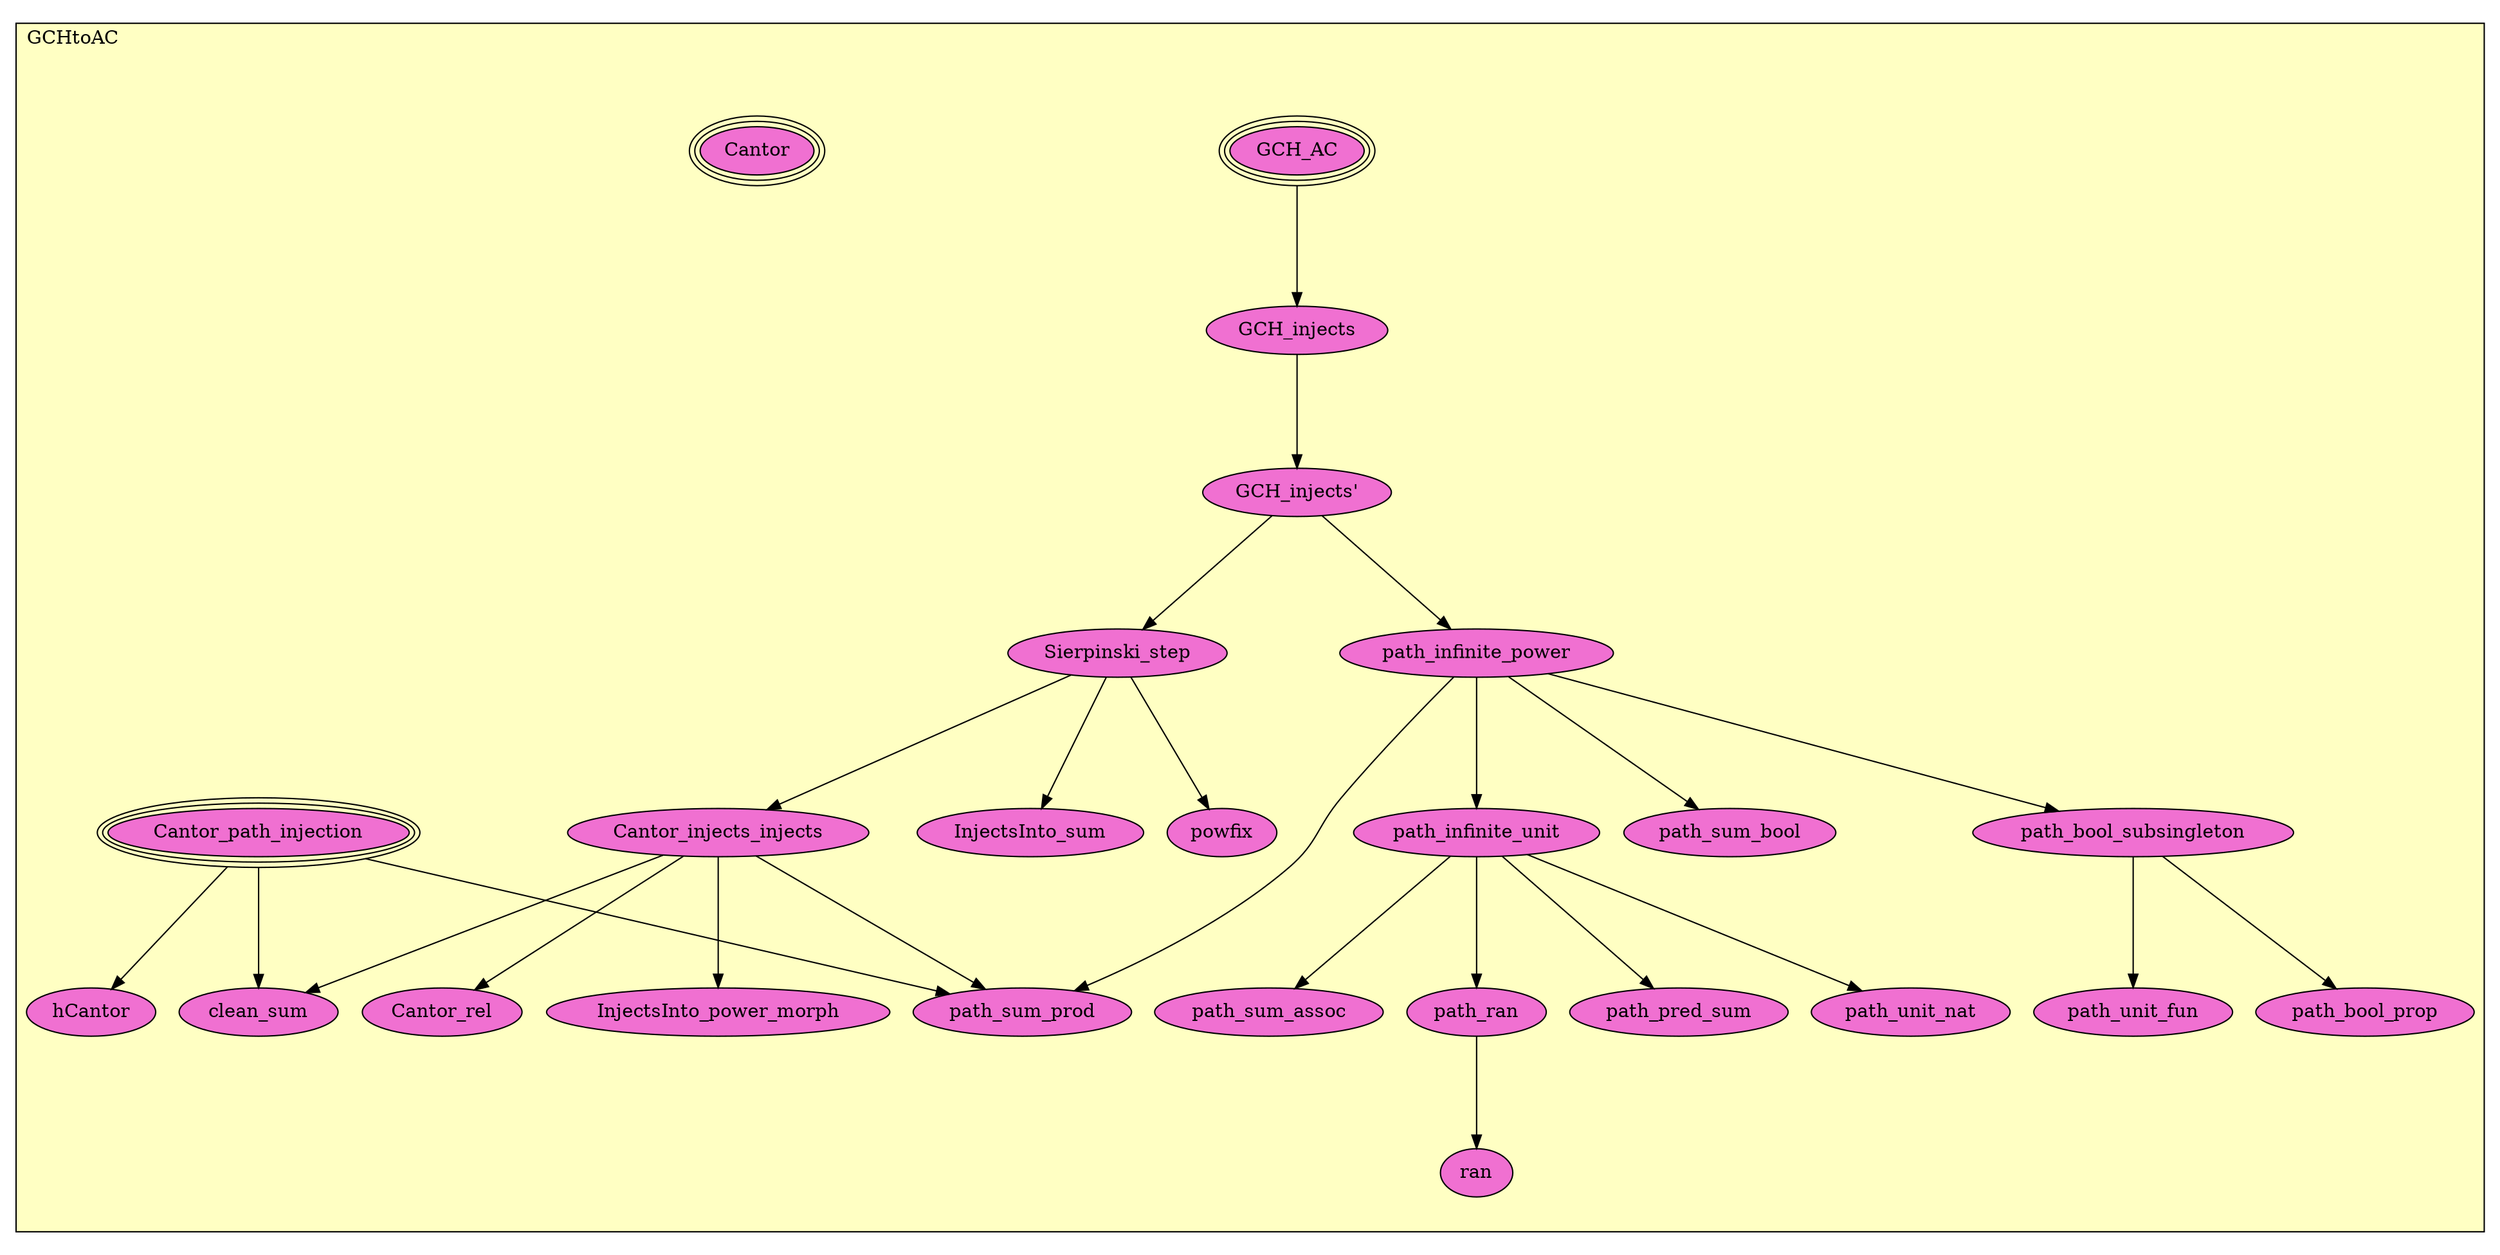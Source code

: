 digraph HoTT_Sets_GCHtoAC {
  graph [ratio=0.5]
  node [style=filled]
GCHtoAC_GCH_AC [label="GCH_AC", URL=<GCHtoAC.html#GCH_AC>, peripheries=3, fillcolor="#F070D1"] ;
GCHtoAC_GCH_injects [label="GCH_injects", URL=<GCHtoAC.html#GCH_injects>, fillcolor="#F070D1"] ;
GCHtoAC_GCH_injects_ [label="GCH_injects'", URL=<GCHtoAC.html#GCH_injects'>, fillcolor="#F070D1"] ;
GCHtoAC_Sierpinski_step [label="Sierpinski_step", URL=<GCHtoAC.html#Sierpinski_step>, fillcolor="#F070D1"] ;
GCHtoAC_InjectsInto_sum [label="InjectsInto_sum", URL=<GCHtoAC.html#InjectsInto_sum>, fillcolor="#F070D1"] ;
GCHtoAC_powfix [label="powfix", URL=<GCHtoAC.html#powfix>, fillcolor="#F070D1"] ;
GCHtoAC_Cantor_injects_injects [label="Cantor_injects_injects", URL=<GCHtoAC.html#Cantor_injects_injects>, fillcolor="#F070D1"] ;
GCHtoAC_InjectsInto_power_morph [label="InjectsInto_power_morph", URL=<GCHtoAC.html#InjectsInto_power_morph>, fillcolor="#F070D1"] ;
GCHtoAC_Cantor_rel [label="Cantor_rel", URL=<GCHtoAC.html#Cantor_rel>, fillcolor="#F070D1"] ;
GCHtoAC_Cantor_path_injection [label="Cantor_path_injection", URL=<GCHtoAC.html#Cantor_path_injection>, peripheries=3, fillcolor="#F070D1"] ;
GCHtoAC_clean_sum [label="clean_sum", URL=<GCHtoAC.html#clean_sum>, fillcolor="#F070D1"] ;
GCHtoAC_hCantor [label="hCantor", URL=<GCHtoAC.html#hCantor>, fillcolor="#F070D1"] ;
GCHtoAC_Cantor [label="Cantor", URL=<GCHtoAC.html#Cantor>, peripheries=3, fillcolor="#F070D1"] ;
GCHtoAC_path_infinite_power [label="path_infinite_power", URL=<GCHtoAC.html#path_infinite_power>, fillcolor="#F070D1"] ;
GCHtoAC_path_infinite_unit [label="path_infinite_unit", URL=<GCHtoAC.html#path_infinite_unit>, fillcolor="#F070D1"] ;
GCHtoAC_path_ran [label="path_ran", URL=<GCHtoAC.html#path_ran>, fillcolor="#F070D1"] ;
GCHtoAC_ran [label="ran", URL=<GCHtoAC.html#ran>, fillcolor="#F070D1"] ;
GCHtoAC_path_pred_sum [label="path_pred_sum", URL=<GCHtoAC.html#path_pred_sum>, fillcolor="#F070D1"] ;
GCHtoAC_path_bool_subsingleton [label="path_bool_subsingleton", URL=<GCHtoAC.html#path_bool_subsingleton>, fillcolor="#F070D1"] ;
GCHtoAC_path_bool_prop [label="path_bool_prop", URL=<GCHtoAC.html#path_bool_prop>, fillcolor="#F070D1"] ;
GCHtoAC_path_unit_fun [label="path_unit_fun", URL=<GCHtoAC.html#path_unit_fun>, fillcolor="#F070D1"] ;
GCHtoAC_path_unit_nat [label="path_unit_nat", URL=<GCHtoAC.html#path_unit_nat>, fillcolor="#F070D1"] ;
GCHtoAC_path_sum_bool [label="path_sum_bool", URL=<GCHtoAC.html#path_sum_bool>, fillcolor="#F070D1"] ;
GCHtoAC_path_sum_assoc [label="path_sum_assoc", URL=<GCHtoAC.html#path_sum_assoc>, fillcolor="#F070D1"] ;
GCHtoAC_path_sum_prod [label="path_sum_prod", URL=<GCHtoAC.html#path_sum_prod>, fillcolor="#F070D1"] ;
  GCHtoAC_GCH_AC -> GCHtoAC_GCH_injects [] ;
  GCHtoAC_GCH_injects -> GCHtoAC_GCH_injects_ [] ;
  GCHtoAC_GCH_injects_ -> GCHtoAC_Sierpinski_step [] ;
  GCHtoAC_GCH_injects_ -> GCHtoAC_path_infinite_power [] ;
  GCHtoAC_Sierpinski_step -> GCHtoAC_InjectsInto_sum [] ;
  GCHtoAC_Sierpinski_step -> GCHtoAC_powfix [] ;
  GCHtoAC_Sierpinski_step -> GCHtoAC_Cantor_injects_injects [] ;
  GCHtoAC_Cantor_injects_injects -> GCHtoAC_InjectsInto_power_morph [] ;
  GCHtoAC_Cantor_injects_injects -> GCHtoAC_Cantor_rel [] ;
  GCHtoAC_Cantor_injects_injects -> GCHtoAC_clean_sum [] ;
  GCHtoAC_Cantor_injects_injects -> GCHtoAC_path_sum_prod [] ;
  GCHtoAC_Cantor_path_injection -> GCHtoAC_clean_sum [] ;
  GCHtoAC_Cantor_path_injection -> GCHtoAC_hCantor [] ;
  GCHtoAC_Cantor_path_injection -> GCHtoAC_path_sum_prod [] ;
  GCHtoAC_path_infinite_power -> GCHtoAC_path_infinite_unit [] ;
  GCHtoAC_path_infinite_power -> GCHtoAC_path_bool_subsingleton [] ;
  GCHtoAC_path_infinite_power -> GCHtoAC_path_sum_bool [] ;
  GCHtoAC_path_infinite_power -> GCHtoAC_path_sum_prod [] ;
  GCHtoAC_path_infinite_unit -> GCHtoAC_path_ran [] ;
  GCHtoAC_path_infinite_unit -> GCHtoAC_path_pred_sum [] ;
  GCHtoAC_path_infinite_unit -> GCHtoAC_path_unit_nat [] ;
  GCHtoAC_path_infinite_unit -> GCHtoAC_path_sum_assoc [] ;
  GCHtoAC_path_ran -> GCHtoAC_ran [] ;
  GCHtoAC_path_bool_subsingleton -> GCHtoAC_path_bool_prop [] ;
  GCHtoAC_path_bool_subsingleton -> GCHtoAC_path_unit_fun [] ;
subgraph cluster_GCHtoAC { label="GCHtoAC"; fillcolor="#FFFFC3"; labeljust=l; style=filled 
GCHtoAC_path_sum_prod; GCHtoAC_path_sum_assoc; GCHtoAC_path_sum_bool; GCHtoAC_path_unit_nat; GCHtoAC_path_unit_fun; GCHtoAC_path_bool_prop; GCHtoAC_path_bool_subsingleton; GCHtoAC_path_pred_sum; GCHtoAC_ran; GCHtoAC_path_ran; GCHtoAC_path_infinite_unit; GCHtoAC_path_infinite_power; GCHtoAC_Cantor; GCHtoAC_hCantor; GCHtoAC_clean_sum; GCHtoAC_Cantor_path_injection; GCHtoAC_Cantor_rel; GCHtoAC_InjectsInto_power_morph; GCHtoAC_Cantor_injects_injects; GCHtoAC_powfix; GCHtoAC_InjectsInto_sum; GCHtoAC_Sierpinski_step; GCHtoAC_GCH_injects_; GCHtoAC_GCH_injects; GCHtoAC_GCH_AC; };
} /* END */
